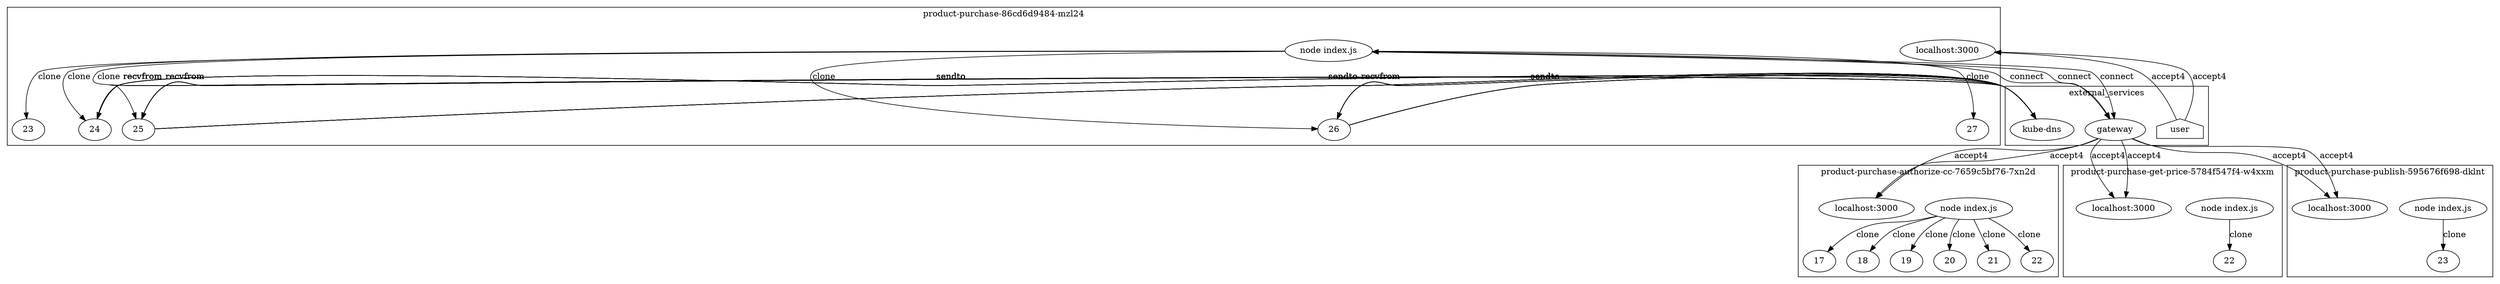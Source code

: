 digraph G {
	subgraph "cluster_ product-purchase-authorize-cc-7659c5bf76-7xn2d " {
		label=" product-purchase-authorize-cc-7659c5bf76-7xn2d "
		16042 [label="node index.js"]
		16042 -> 16097 [label=clone]
		16042 -> 16114 [label=clone]
		16042 -> 16122 [label=clone]
		16042 -> 16129 [label=clone]
		16042 -> 16132 [label=clone]
		16042 -> 16216 [label=clone]
		"product-purchase-authorize-cc_localhost_3000" [label="localhost:3000"]
		"product-purchase-authorize-cc_localhost_3000" [label="localhost:3000"]
		16097 [label=17]
		16114 [label=18]
		16122 [label=19]
		16129 [label=20]
		16132 [label=21]
		16216 [label=22]
	}
	subgraph "cluster_ product-purchase-86cd6d9484-mzl24 " {
		label=" product-purchase-86cd6d9484-mzl24 "
		16720 [label="node index.js"]
		16720 -> 16863 [label=clone]
		"product-purchase_localhost_3000" [label="localhost:3000"]
		"product-purchase_localhost_3000" [label="localhost:3000"]
		16720 -> 19627 [label=clone]
		16720 -> 19633 [label=clone]
		16720 -> 19645 [label=clone]
		16720 -> 19656 [label=clone]
		16863 [label=23]
		19627 [label=24]
		19633 [label=25]
		19645 [label=26]
		19656 [label=27]
	}
	subgraph "cluster_ product-purchase-get-price-5784f547f4-w4xxm " {
		label=" product-purchase-get-price-5784f547f4-w4xxm "
		17570 [label="node index.js"]
		17570 -> 17699 [label=clone]
		"product-purchase-get-price_localhost_3000" [label="localhost:3000"]
		"product-purchase-get-price_localhost_3000" [label="localhost:3000"]
		17699 [label=22]
	}
	subgraph "cluster_ product-purchase-publish-595676f698-dklnt " {
		label=" product-purchase-publish-595676f698-dklnt "
		18574 [label="node index.js"]
		18574 -> 18683 [label=clone]
		"product-purchase-publish_localhost_3000" [label="localhost:3000"]
		"product-purchase-publish_localhost_3000" [label="localhost:3000"]
		18683 [label=23]
	}
	subgraph cluster_services {
		label=external_services
		user [shape=house]
		"10.107.89.58_8080" -> "product-purchase-authorize-cc_localhost_3000" [label=accept4]
		"10.107.89.58_8080" -> "product-purchase-authorize-cc_localhost_3000" [label=accept4]
		user -> "product-purchase_localhost_3000" [label=accept4]
		user -> "product-purchase_localhost_3000" [label=accept4]
		"10.107.89.58_8080" [label=gateway]
		16720 -> "10.107.89.58_8080" [label=connect dir=both]
		"10.107.89.58_8080" [label=gateway]
		16720 -> "10.107.89.58_8080" [label=connect dir=both]
		"10.107.89.58_8080" [label=gateway]
		16720 -> "10.107.89.58_8080" [label=connect dir=both]
		"10.96.0.10_53" [label="kube-dns"]
		19627 -> "10.96.0.10_53" [label=sendto]
		"10.96.0.10_53" [label="kube-dns"]
		19627 -> "10.96.0.10_53" [label=sendto]
		"10.96.0.10_53" [label="kube-dns"]
		"10.96.0.10_53" -> 19627 [label=recvfrom]
		"10.96.0.10_53" [label="kube-dns"]
		"10.96.0.10_53" -> 19627 [label=recvfrom]
		"10.96.0.10_53" [label="kube-dns"]
		19627 -> "10.96.0.10_53" [label=sendto]
		"10.96.0.10_53" [label="kube-dns"]
		19627 -> "10.96.0.10_53" [label=sendto]
		"10.96.0.10_53" [label="kube-dns"]
		"10.96.0.10_53" -> 19627 [label=recvfrom]
		"10.96.0.10_53" [label="kube-dns"]
		"10.96.0.10_53" -> 19627 [label=recvfrom]
		"10.96.0.10_53" [label="kube-dns"]
		19627 -> "10.96.0.10_53" [label=sendto]
		"10.96.0.10_53" [label="kube-dns"]
		19627 -> "10.96.0.10_53" [label=sendto]
		"10.96.0.10_53" [label="kube-dns"]
		"10.96.0.10_53" -> 19627 [label=recvfrom]
		"10.96.0.10_53" [label="kube-dns"]
		"10.96.0.10_53" -> 19627 [label=recvfrom]
		"10.96.0.10_53" [label="kube-dns"]
		19627 -> "10.96.0.10_53" [label=sendto]
		"10.96.0.10_53" [label="kube-dns"]
		19627 -> "10.96.0.10_53" [label=sendto]
		"10.96.0.10_53" [label="kube-dns"]
		"10.96.0.10_53" -> 19627 [label=recvfrom]
		"10.96.0.10_53" [label="kube-dns"]
		"10.96.0.10_53" -> 19627 [label=recvfrom]
		"10.96.0.10_53" [label="kube-dns"]
		19633 -> "10.96.0.10_53" [label=sendto]
		"10.96.0.10_53" [label="kube-dns"]
		19633 -> "10.96.0.10_53" [label=sendto]
		"10.96.0.10_53" [label="kube-dns"]
		"10.96.0.10_53" -> 19633 [label=recvfrom]
		"10.96.0.10_53" [label="kube-dns"]
		"10.96.0.10_53" -> 19633 [label=recvfrom]
		"10.96.0.10_53" [label="kube-dns"]
		19633 -> "10.96.0.10_53" [label=sendto]
		"10.96.0.10_53" [label="kube-dns"]
		19633 -> "10.96.0.10_53" [label=sendto]
		"10.96.0.10_53" [label="kube-dns"]
		"10.96.0.10_53" -> 19633 [label=recvfrom]
		"10.96.0.10_53" [label="kube-dns"]
		"10.96.0.10_53" -> 19633 [label=recvfrom]
		"10.96.0.10_53" [label="kube-dns"]
		19633 -> "10.96.0.10_53" [label=sendto]
		"10.96.0.10_53" [label="kube-dns"]
		19633 -> "10.96.0.10_53" [label=sendto]
		"10.96.0.10_53" [label="kube-dns"]
		"10.96.0.10_53" -> 19633 [label=recvfrom]
		"10.96.0.10_53" [label="kube-dns"]
		"10.96.0.10_53" -> 19633 [label=recvfrom]
		"10.96.0.10_53" [label="kube-dns"]
		19633 -> "10.96.0.10_53" [label=sendto]
		"10.96.0.10_53" [label="kube-dns"]
		19633 -> "10.96.0.10_53" [label=sendto]
		"10.96.0.10_53" [label="kube-dns"]
		"10.96.0.10_53" -> 19633 [label=recvfrom]
		"10.96.0.10_53" [label="kube-dns"]
		"10.96.0.10_53" -> 19633 [label=recvfrom]
		"10.96.0.10_53" [label="kube-dns"]
		19645 -> "10.96.0.10_53" [label=sendto]
		"10.96.0.10_53" [label="kube-dns"]
		19645 -> "10.96.0.10_53" [label=sendto]
		"10.96.0.10_53" [label="kube-dns"]
		"10.96.0.10_53" -> 19645 [label=recvfrom]
		"10.96.0.10_53" [label="kube-dns"]
		"10.96.0.10_53" -> 19645 [label=recvfrom]
		"10.96.0.10_53" [label="kube-dns"]
		19645 -> "10.96.0.10_53" [label=sendto]
		"10.96.0.10_53" [label="kube-dns"]
		19645 -> "10.96.0.10_53" [label=sendto]
		"10.96.0.10_53" [label="kube-dns"]
		"10.96.0.10_53" -> 19645 [label=recvfrom]
		"10.96.0.10_53" [label="kube-dns"]
		"10.96.0.10_53" -> 19645 [label=recvfrom]
		"10.96.0.10_53" [label="kube-dns"]
		19645 -> "10.96.0.10_53" [label=sendto]
		"10.96.0.10_53" [label="kube-dns"]
		19645 -> "10.96.0.10_53" [label=sendto]
		"10.96.0.10_53" [label="kube-dns"]
		"10.96.0.10_53" -> 19645 [label=recvfrom]
		"10.96.0.10_53" [label="kube-dns"]
		"10.96.0.10_53" -> 19645 [label=recvfrom]
		"10.96.0.10_53" [label="kube-dns"]
		19645 -> "10.96.0.10_53" [label=sendto]
		"10.96.0.10_53" [label="kube-dns"]
		19645 -> "10.96.0.10_53" [label=sendto]
		"10.96.0.10_53" [label="kube-dns"]
		"10.96.0.10_53" -> 19645 [label=recvfrom]
		"10.96.0.10_53" [label="kube-dns"]
		"10.96.0.10_53" -> 19645 [label=recvfrom]
		"10.107.89.58_8080" -> "product-purchase-get-price_localhost_3000" [label=accept4]
		"10.107.89.58_8080" -> "product-purchase-get-price_localhost_3000" [label=accept4]
		"10.107.89.58_8080" -> "product-purchase-publish_localhost_3000" [label=accept4]
		"10.107.89.58_8080" -> "product-purchase-publish_localhost_3000" [label=accept4]
	}
}
